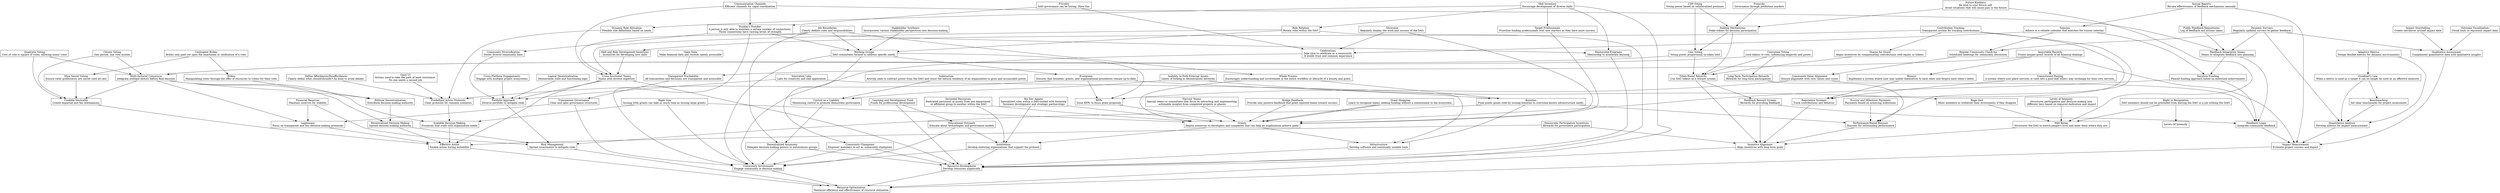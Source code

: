 digraph G {
    rankdir=TB; // Sets the direction of graph layout from top to bottom
    nodesep=0.6;  // increases the space between nodes at the same rank
    ranksep=1.2;
    node [shape=box];

    // Nodes definition with descriptions stripped for simplicity in this format

"Resource Optimization" [label="Resource Optimization\nMaximize efficiency and effectiveness of resource utilization"];
"Effective Action" [label="Effective Action\nEnable action during instability"];
"Community Involvement" [label="Community Involvement\nEngage community in decision-making"];
"Feedback Loops" [label="Feedback Loops\nIntegrate community feedback"];
"Iterative Funding" [label="Iterative Funding\nPhased funding approach based on milestone achievements"];
"Impact Measurement" [label="Impact Measurement\nEvaluate project success and impact"];
"Resource Development" [label="Resource Development\nDevelop resources organically"];
"Incentive Alignment" [label="Incentive Alignment\nAlign incentives with long-term goals"];
"Risk Management" [label="Risk Management\nSpread investments to mitigate risks"];
"Transparent Governance" [label="Transparent Governance\nClear and open governance structures"];
"Open Data" [label="Open Data\nMake financial data and records openly accessible"];
"Immutable Records" [label="Immutable Records\nCreate tamper-proof records of all financial dealings"];
"Educational Outreach" [label="Educational Outreach\nEducate about technologies and governance models"];
"Community Champions" [label="Community Champions\nEmpower members to act as community champions"];
"Decentralized Autonomy" [label="Decentralized Autonomy\nDelegate decision-making powers to autonomous groups"];
"Credible Neutrality" [label="Credible Neutrality\nCreate impartial and fair mechanisms"];
"Legitimacy" [label="Legitimacy\nFocus on transparent and fair decision-making processes"];
"Quantitative Analysis" [label="Quantitative Analysis\nDevelop metrics for impact measurement"];
"Qualitative Assessment" [label="Qualitative Assessment\nComplement quantitative data with qualitative insights"];
"Benchmarking" [label="Benchmarking\nSet clear benchmarks for project assessment"];
"Outcome Visualization" [label="Outcome Visualization\nVisual tools to represent impact data"];
"Impact Storytelling" [label="Impact Storytelling\nCreate narratives around impact data"];
"Adaptive Metrics" [label="Adaptive Metrics\nDesign flexible metrics for dynamic environments"];
"Regular Community Check-Ins" [label="Regular Community Check-Ins\nScheduled meetings for community discussion"];
"Dynamic Surveys" [label="Dynamic Surveys\nRegularly updated surveys to gather feedback"];
"Feedback Integration Teams" [label="Feedback Integration Teams\nTeams to integrate feedback into planning"];
"Public Feedback Repositories" [label="Public Feedback Repositories\nLog of feedback and actions taken"];
"Feedback Reward System" [label="Feedback Reward System\nRewards for providing feedback"];
"Annual Reports" [label="Annual Reports\nReview effectiveness of feedback mechanisms annually"];
"Skill Inventory" [label="Skill Inventory\nEncourage development of diverse skills"];
"Mentorship Programs" [label="Mentorship Programs\nMentorship to accelerate learning"];
"Role Rotation" [label="Role Rotation\nRotate roles within the DAO"];
"Cross-functional Teams" [label="Cross-functional Teams\nTeams with diverse expertise"];
"Learning and Development Fund" [label="Learning and Development Fund\nFunds for professional development"];
"Innovation Labs" [label="Innovation Labs\nLabs for creativity and skill application"];
"Token-Based Rewards" [label="Token-Based Rewards\nUse DAO tokens as a reward system"];
"Reputation Systems" [label="Reputation Systems\nTrack contributions and behavior"];
"Staking Mechanisms" [label="Staking Mechanisms\nStake tokens for decision participation"];
"Contribution Tracking" [label="Contribution Tracking\nTransparent system for tracking contributions"];
"Escrow and Milestone Payments" [label="Escrow and Milestone Payments\nPayments based on achieving milestones"];
"Performance-Based Bonuses" [label="Performance-Based Bonuses\nBonuses for outstanding performance"];
"Democratic Participation Incentives" [label="Democratic Participation Incentives\nRewards for governance participation"];
"Long-Term Participation Rewards" [label="Long-Term Participation Rewards\nRewards for long-term participation"];
"Skill and Role Development Incentives" [label="Skill and Role Development Incentives\nIncentives for developing new skills"];
"Portfolio Approach" [label="Portfolio Approach\nDiverse portfolio to mitigate risks"];
"Cross-Platform Engagements" [label="Cross-Platform Engagements\nEngage with multiple project ecosystems"];
"Community Diversification" [label="Community Diversification\nFoster diverse community base"];
"Financial Reserves" [label="Financial Reserves\nMaintain reserves for stability"];
"Decentralized Decision-Making" [label="Decentralized Decision-Making\nSpread decision-making authority"];
"Scalable Decision-Making" [label="Scalable Decision-Making\nProcesses that scale with organization needs"];
"Predefined Action Protocols" [label="Predefined Action Protocols\nClear protocols for common scenarios"];
"Communication Channels" [label="Communication Channels\nEfficient channels for rapid coordination"];
"Dynamic Role Allocation" [label="Dynamic Role Allocation\nFlexible role definitions based on needs"];
"Transparent Trackability" [label="Transparent Trackability\nAll transactions and decisions are transparent and accessible"];
"Stakeholder Synthesis" [label="Stakeholder Synthesis\nIncorporates various stakeholder perspectives into decision-making"];

"Community Value Alignment" [label="Community Value Alignment\nEnsure alignment with core values and vision"];
"Futarchy" [label="Futarchy\nGovernance through prediction markets"];
"Rage Quit" [label="Rage Quit\nAllow members to withdraw their investments if they disagree"];
"Political Decentralization" [label="Political Decentralization\nDistribute decision-making authority"];
"Logical Decentralization" [label="Logical Decentralization\nDecentralize state and functioning logic"];
"Coin Voting" [label="Coin Voting\nVoting power proportional to token hold"];
"Citizen Voting" [label="Citizen Voting\nOne person, one vote system"];
"Conviction Voting" [label="Conviction Voting\nLock tokens to vote, influencing longevity and power"];
"Quadratic Voting" [label="Quadratic Voting\nCost of vote is square of votes, allowing minor voice"];
"Multi-factorial Consensus" [label="Multi-factorial Consensus\nIntegrate multiple factors before final decision"];
"Mica Secret Voting" [label="Mica Secret Voting\nEnsure voter preferences are secret until all cast"];
"Control as a Liability" [label="Control as a Liability\nMinimizing control to promote democratic governance"];
"CDP Voting" [label="CDP Voting\nVoting power based on collateralized positions"];
"Inability to Fork External Assets" [label="Inability to Fork External Assets\nLimits of forking in decentralized networks"];
"Celebrations" [label="Celebrations\nTake time to celebrate as a community.\n It builds trust and common experience"];
"Future Kindness" [label="Future Kindness\nBe kind to your future self.\n Avoid situations that will cause pain in the future."];
"Evergreen" [label="Evergreen\nEnsures that bounties, grants, and organizational procedures remain up-to-date"];
"Bounties" [label="Bounties\nFund public goods code by issuing bounties to overcome known infrastructure needs."];
"Grants" [label="Grants\nDeploy resources to developers and companies that can help an organization achieve goals"];
"RFPs" [label="RFPs\nIssue RFPs to focus grant proposals"];
"Infrastructure" [label="Infrastructure\nDevelop software and continually useable tools"];
"Institutions" [label="Institutions\nDevelop enduring organizations that support the protocol"];
"Biz Dev Agents" [label="Biz Dev Agents\nSpecialized roles within a DAO tasked with fostering\n business development and strategic partnerships"];
"Seconded Resources" [label="Seconded Resources\nDedicated personnel or assets from one department\n or affiliated group to another within the DAO"];
"Working Groups" [label="Working Groups\nDAO committees formed to address specific needs."];
"Good UI" [label="Good UI\nActions need to take the path of least resistance.\n No one needs a second job."];
"Define Affordances/Disaffordances" [label="Define Affordances/Disaffordances\nClearly define what should/shouldn't be done to avoid debate."];
"Whole Process" [label="Whole Process\nEncourages understanding and involvement in the entire workflow or lifecycle of a bounty and grant."];
"Job Boundaries" [label="Job Boundaries\nClearly defines roles and responsibilities."];
"Harvest Teams" [label="Harvest Teams\nSpecial teams or committees that focus on extracting and implementing\n actionable insights from completed projects or phases"];
"Levels of Intensity" [label="Levels of Intensity\nStructures participation and decision-making into\n different tiers based on required dedication and impact"];
"Well Being" [label="Well Being\nStructures the DAO to enrich people's lives and meet them where they are."];
"Bribes" [label="Bribes\nManipulating votes through the offer of resources to voters for their vote."];
"Contingent Bribes" [label="Contingent Bribes\nBribes only paid out upon the enactment or ratification of a vote."];
"Subtraction" [label="Subtraction\nActively seek to subtract power from the DAO and resist the natural tendency of an organization to grow and accumulate power"];
"Dunbar's Number" [label="Dunbar's Number\nA person is only able to maintain a certain number of connections.\n Those connections have varying levels of strength."];
"Seasons" [label="Seasons\nAdhere to a reliable calendar that matches the human calendar.\n"];
"Right to Resignation" [label="Right to Resignation\nDAO members should not be precluded from leaving the DAO or a job withing the DAO.\n"];
"Goodhart's Law" [label="Goodhart's Law\nWhen a metric is used as a target it can no longer be used as an effective measure.\n"];
"Shares for Sweat" [label="Shares for Sweat\nAligns incentives by compensating contributions with equity or tokens.\n"];
"Honour" [label="Honour\nImplement a system where user may indebt themselves to each other and forgive each other's debts.\n"];
"Commitment Pooling" [label="Commitment Pooling\nA system where user place services or cash into a pool that others may exchange for their own services.\n"];

"Right Size" [label="Right Size\nIssuing little grants can take as much time as issuing large grants.\n"];
"Bridge Feedback" [label="Bridge Feedback\nProvide only positive feedback that point rejected teams toward success.\n"];
"Target Professionals" [label="Target Professionals\nPrioritize funding professionals over new starters as they have more success.\n"];
"Grant Shopping" [label="Grant Shopping\nLearn to recognize teams seeking funding without a commitment to the ecosystem.\n"];

"Frivolity" [label="Frivolity\nDAO governance can be boring. Have fun.\n"];
"Showcase" [label="Showcase\nRegularly display the work and success of the DAO.\n"];




    // Relationships definition
   "Community Involvement" -> "Resource Optimization";
"Impact Measurement" -> "Resource Optimization";
"Resource Development" -> "Resource Optimization";
"Incentive Alignment" -> "Resource Optimization";
"Risk Management" -> "Resource Optimization";
"Effective Action" -> "Resource Optimization";
"Grant Shopping" -> "Grants";

"Token-Based Rewards" -> {"Incentive Alignment","Feedback Reward System"};
"Reputation Systems" -> "Incentive Alignment";
"Performance-Based Bonuses" -> "Incentive Alignment";
"Democratic Participation Incentives" -> {"Incentive Alignment", "Effective Action"};
"Skill and Role Development Incentives" -> "Cross-functional Teams";

"Contribution Tracking" -> {"Reputation Systems", "Performance-Based Bonuses", "Skill and Role Development Incentives", "Shares for Sweat"};

"Honour" -> {"Reputation Systems"};
"Commitment Pooling" -> {"Reputation Systems"}

"Escrow and Milestone Payments" -> "Performance-Based Bonuses";
"Long-Term Participation Rewards" -> "Performance-Based Bonuses";
"Staking Mechanisms" -> {"Token-Based Rewards", "Coin Voting"};

"Legitimacy" -> "Effective Action";
"Credible Neutrality" -> "Effective Action";
"Scalable Decision-Making" -> "Effective Action";
"Communication Channels" -> {"Cross-functional Teams" , "Feedback Integration Teams", "Dunbar's Number"};


"Financial Reserves" -> {"Risk Management","Legitimacy"};
"Portfolio Approach" -> "Risk Management";
"Decentralized Decision-Making" -> {"Risk Management", "Effective Action"};
"Inability to Fork External Assets" -> {"Control as a Liability", "Rage Quit"};

"Cross-functional Teams" -> {"Resource Development", "Portfolio Approach", "Effective Action"};
"Cross-Platform Engagements" -> "Portfolio Approach";
"Community Diversification" -> "Portfolio Approach";
"Bridge Feedback" -> "Grants";


"Feedback Loops" -> "Impact Measurement";

"Iterative Funding" -> {"Feedback Loops", "Grants"};
"Regular Community Check-Ins" -> "Community Value Alignment";
"Feedback Integration Teams" -> {"Feedback Loops", "Iterative Funding"};
"Feedback Reward System" -> {"Feedback Loops", "Incentive Alignment"};

"Public Feedback Repositories" -> "Feedback Integration Teams";
"Dynamic Surveys" -> {"Regular Community Check-Ins","Qualitative Assessment", "Quantitative Analysis", "Feedback Integration Teams"};


"Predefined Action Protocols" -> "Scalable Decision-Making";
"Dynamic Role Allocation" -> "Predefined Action Protocols";


"Transparent Governance" -> {"Community Involvement", "Legitimacy"};
"Educational Outreach" -> {"Community Involvement", "Institutions"};
"Community Champions" -> {"Community Involvement", "Resource Development"};
"Decentralized Autonomy" -> {"Community Involvement", "Resource Development"};

"Open Data" -> "Transparent Trackability";
"Immutable Records" -> {"Transparent Trackability", "Impact Measurement", "Honour", "Commitment Pooling"};
"Seasons" -> {"Celebrations", "Iterative Funding","Regular Community Check-Ins"};
"Celebrations" -> "Community Involvement";

"Quantitative Analysis" -> "Impact Measurement";
"Qualitative Assessment" -> "Impact Measurement";

"Benchmarking" -> "Quantitative Analysis";
"Adaptive Metrics" -> {"Quantitative Analysis", "Goodhart's Law"};

"Goodhart's Law" -> {"Quantitative Analysis", "Benchmarking"}

"Outcome Visualization" -> "Qualitative Assessment";
"Impact Storytelling" -> "Qualitative Assessment";
"Target Professionals" -> "Grants";
"Grant Shopping" -> "Grants";
"Showcase" -> {"Grants", "Celebrations"};
"Frivolity" -> {"Celebrations", "Dunbar's Number"}


"Annual Reports" -> {"Public Feedback Repositories","Impact Measurement", "Seasons" };

"Skill Inventory" -> {"Resource Development", "Mentorship Programs", "Role Rotation", "Dynamic Role Allocation","Target Professionals"};
"Mentorship Programs" -> "Resource Development";
"Role Rotation" -> {"Cross-functional Teams", "Resource Development", "Working Groups"};

"Learning and Development Fund" -> {"Resource Development", "Educational Outreach"};
"Innovation Labs" -> "Portfolio Approach";


"Dunbar's Number" -> {"Mentorship Programs", "Community Involvement", "Community Diversification", "Working Groups"};
"Conviction Voting" -> "Long-Term Participation Rewards";
"Shares for Sweat" -> "Token-Based Rewards";

"Transparent Trackability" -> {"Transparent Governance"};

"Stakeholder Synthesis" -> "Working Groups";
"Community Value Alignment" -> {"Feedback Loops", "RFPs"};

"Political Decentralization" -> {"Decentralized Decision-Making"};
"Logical Decentralization" -> "Portfolio Approach";
"Coin Voting" -> {"Token-Based Rewards", "Multi-factorial Consensus"};
"Citizen Voting" -> {"Credible Neutrality", "Multi-factorial Consensus"};
"Conviction Voting" -> {"Token-Based Rewards","Multi-factorial Consensus"};
"Quadratic Voting" -> {"Credible Neutrality", "Multi-factorial Consensus"};
"Multi-factorial Consensus" -> {"Scalable Decision-Making", "Credible Neutrality", "Legitimacy", "Decentralized Decision-Making", "Political Decentralization"};
"Mica Secret Voting" -> {"Credible Neutrality"};

"Control as a Liability" -> "Decentralized Autonomy";
"CDP Voting" -> {"Staking Mechanisms", "Coin Voting"};
"Future Kindness" -> {"Staking Mechanisms", "Well Being"};

"Evergreen" -> {"Bounties","RFPs","Predefined Action Protocols"};

"Infrastructure" -> "Resource Development";
"Grants" -> {"Infrastructure", "Institutions"};
"Bounties" -> {"Infrastructure", "Risk Management", "Performance-Based Bonuses"};
"Innovation Labs" -> {"Infrastructure"};

"Institutions" -> {"Resource Development", "Community Involvement"};

"Biz Dev Agents" -> {"Institutions","Grants"};
"Seconded Resources" -> {"Institutions", "Grants"};
"RFPs" -> {"Grants"};

"Working Groups" -> {"Community Involvement", "Evergreen", "RFPs", "Community Champions"};
"Good UI" -> "Predefined Action Protocols";
"Define Affordances/Disaffordances" -> "Predefined Action Protocols";
"Right to Resignation" -> {"Well Being","Levels Of Intensity"};
"Whole Process" -> {"Grants", "Bounties"};

"Job Boundaries" -> {"Decentralized Autonomy", "Cross-functional Teams", "Working Groups","Whole Process"};

"Harvest Teams" -> {"Grants"};
"Levels of Intensity" -> {"Well Being"};
"Well Being" -> "Incentive Alignment";
"Futarchy" -> "Staking Mechanisms";
"Rage Quit" -> "Well Being";

"Contingent Bribes" -> {"Bribes", "Mica Secret Voting"};
"Bribes" -> {"Political Decentralization"}
"Subtraction" -> {"Control as a Liability"}
"Right Size" -> {"Grants", "Community Involvement", "Scalable Decision-Making"}



    subgraph{rank=max; "Resource Optimization"}

    

}
